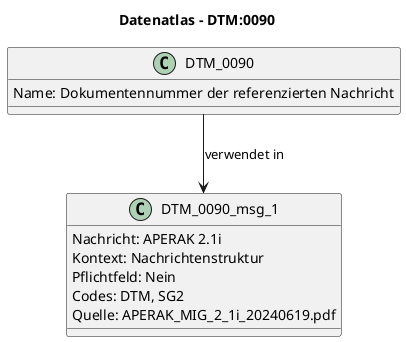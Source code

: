 @startuml
title Datenatlas – DTM:0090
class DTM_0090 {
  Name: Dokumentennummer der referenzierten Nachricht
}
class DTM_0090_msg_1 {
  Nachricht: APERAK 2.1i
  Kontext: Nachrichtenstruktur
  Pflichtfeld: Nein
  Codes: DTM, SG2
  Quelle: APERAK_MIG_2_1i_20240619.pdf
}
DTM_0090 --> DTM_0090_msg_1 : verwendet in
@enduml